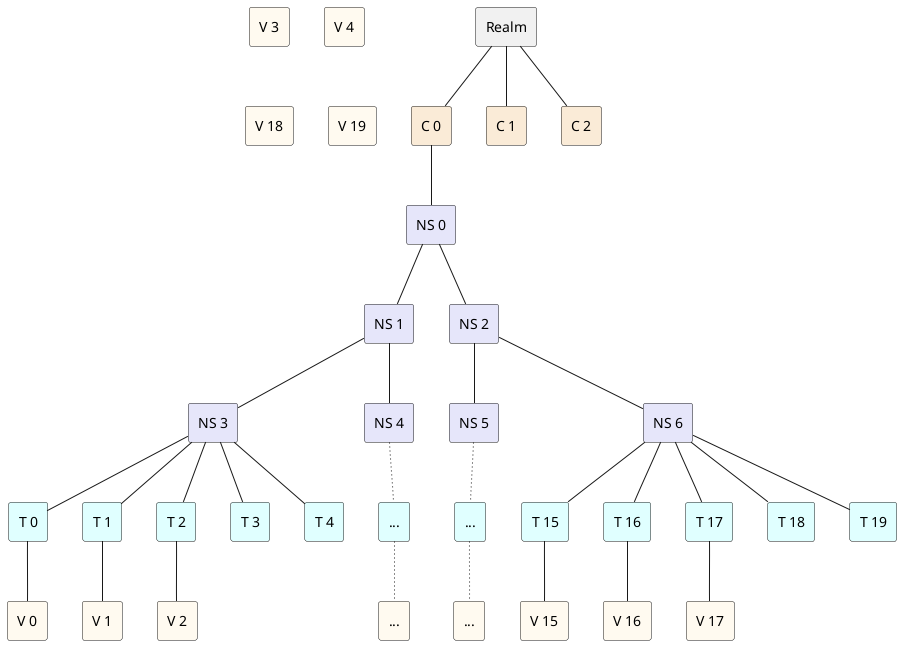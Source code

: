 @startuml

rectangle Realm
rectangle "C 0" as C0 #AntiqueWhite
rectangle "C 1" as C1 #AntiqueWhite
rectangle "C 2" as C2 #AntiqueWhite
Realm -- C0
Realm -- C1
Realm -- C2

rectangle "NS 0" as Ns0 #Lavender
C0 -- Ns0

rectangle "NS 1" as Ns1 #Lavender
rectangle "NS 2" as Ns2 #Lavender
Ns0 -- Ns1
Ns0 -- Ns2

rectangle "NS 3" as Ns3 #Lavender
rectangle "NS 4" as Ns4 #Lavender
rectangle "NS 5" as Ns5 #Lavender
rectangle "NS 6" as Ns6 #Lavender
Ns1 -- Ns3
Ns1 -- Ns4
Ns2 -- Ns5
Ns2 -- Ns6

rectangle "T 0" as T0 #LightCyan
rectangle "T 1" as T1 #LightCyan
rectangle "T 2" as T2 #LightCyan
rectangle "T 3" as T3 #LightCyan
rectangle "T 4" as T4 #LightCyan
rectangle "..." as T5n #LightCyan
rectangle "..." as T6n #LightCyan
rectangle "T 15" as T15 #LightCyan
rectangle "T 16" as T16 #LightCyan
rectangle "T 17" as T17 #LightCyan
rectangle "T 18" as T18 #LightCyan
rectangle "T 19" as T19 #LightCyan
Ns3 -- T0
Ns3 -- T1
Ns3 -- T2
Ns3 -- T3
Ns3 -- T4
Ns4 -[dotted]- T5n
Ns5 -[dotted]- T6n
Ns6 -- T15
Ns6 -- T16
Ns6 -- T17
Ns6 -- T18
Ns6 -- T19

rectangle "V 0" as V0 #FloralWhite
rectangle "V 1" as V1 #FloralWhite
rectangle "V 2" as V2 #FloralWhite
rectangle "V 3" as V3 #FloralWhite
rectangle "V 4" as V4 #FloralWhite
rectangle "..." as V5n #FloralWhite
rectangle "..." as V6n #FloralWhite
rectangle "V 15" as V15 #FloralWhite
rectangle "V 16" as V16 #FloralWhite
rectangle "V 17" as V17 #FloralWhite
rectangle "V 18" as V18 #FloralWhite
rectangle "V 19" as V19 #FloralWhite
T0 -- V0
T1 -- V1
T2 -- V2
T5n -[dotted]- V5n
T6n -[dotted]- V6n
T15 -- V15
T16 -- V16
T17 -- V17

@enduml

